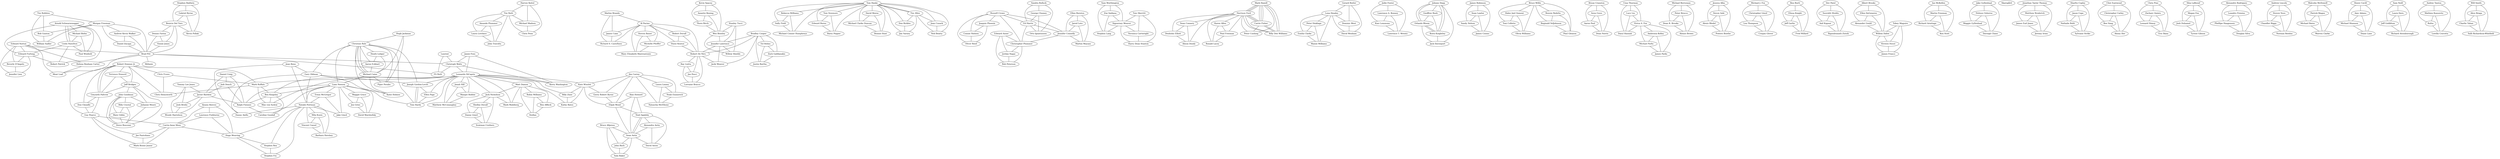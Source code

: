 graph G {
charset=utf8;
"Tim Robbins" -- "Morgan Freeman";
"Tim Robbins" -- "Bob Gunton";
"Tim Robbins" -- "William Sadler";
"Morgan Freeman" -- "Bob Gunton";
"Morgan Freeman" -- "William Sadler";
"Bob Gunton" -- "William Sadler";
"Christian Bale" -- "Heath Ledger";
"Christian Bale" -- "Aaron Eckhart";
"Christian Bale" -- "Michael Caine";
"Heath Ledger" -- "Aaron Eckhart";
"Heath Ledger" -- "Michael Caine";
"Aaron Eckhart" -- "Michael Caine";
"Leonardo DiCaprio" -- "Joseph Gordon-Levitt";
"Leonardo DiCaprio" -- "Ellen Page";
"Leonardo DiCaprio" -- "Tom Hardy";
"Joseph Gordon-Levitt" -- "Ellen Page";
"Joseph Gordon-Levitt" -- "Tom Hardy";
"Ellen Page" -- "Tom Hardy";
"Tim Roth" -- "Amanda Plummer";
"Tim Roth" -- "Laura Lovelace";
"Tim Roth" -- "John Travolta";
"Amanda Plummer" -- "Laura Lovelace";
"Amanda Plummer" -- "John Travolta";
"Laura Lovelace" -- "John Travolta";
"Edward Norton" -- "Brad Pitt";
"Edward Norton" -- "Helena Bonham Carter";
"Edward Norton" -- "Meat Loaf";
"Brad Pitt" -- "Helena Bonham Carter";
"Brad Pitt" -- "Meat Loaf";
"Helena Bonham Carter" -- "Meat Loaf";
"Alan Howard" -- "Elijah Wood";
"Alan Howard" -- "Noel Appleby";
"Alan Howard" -- "Sean Astin";
"Elijah Wood" -- "Noel Appleby";
"Elijah Wood" -- "Sean Astin";
"Noel Appleby" -- "Sean Astin";
"Noel Appleby" -- "Alexandra Astin";
"Noel Appleby" -- "Sean Astin";
"Noel Appleby" -- "David Aston";
"Alexandra Astin" -- "Sean Astin";
"Alexandra Astin" -- "David Aston";
"Sean Astin" -- "David Aston";
"Keanu Reeves" -- "Laurence Fishburne";
"Keanu Reeves" -- "Carrie-Anne Moss";
"Keanu Reeves" -- "Hugo Weaving";
"Laurence Fishburne" -- "Carrie-Anne Moss";
"Laurence Fishburne" -- "Hugo Weaving";
"Carrie-Anne Moss" -- "Hugo Weaving";
"Marlon Brando" -- "Al Pacino";
"Marlon Brando" -- "James Caan";
"Marlon Brando" -- "Richard S. Castellano";
"Al Pacino" -- "James Caan";
"Al Pacino" -- "Richard S. Castellano";
"James Caan" -- "Richard S. Castellano";
"Tom Hanks" -- "Rebecca Williams";
"Tom Hanks" -- "Sally Field";
"Tom Hanks" -- "Michael Conner Humphreys";
"Rebecca Williams" -- "Sally Field";
"Rebecca Williams" -- "Michael Conner Humphreys";
"Sally Field" -- "Michael Conner Humphreys";
"Christian Bale" -- "Gary Oldman";
"Christian Bale" -- "Tom Hardy";
"Christian Bale" -- "Joseph Gordon-Levitt";
"Gary Oldman" -- "Tom Hardy";
"Gary Oldman" -- "Joseph Gordon-Levitt";
"Tom Hardy" -- "Joseph Gordon-Levitt";
"Bruce Allpress" -- "Sean Astin";
"Bruce Allpress" -- "John Bach";
"Bruce Allpress" -- "Sala Baker";
"Sean Astin" -- "John Bach";
"Sean Astin" -- "Sala Baker";
"John Bach" -- "Sala Baker";
"Morgan Freeman" -- "Andrew Kevin Walker";
"Morgan Freeman" -- "Daniel Zacapa";
"Morgan Freeman" -- "Brad Pitt";
"Andrew Kevin Walker" -- "Daniel Zacapa";
"Andrew Kevin Walker" -- "Brad Pitt";
"Daniel Zacapa" -- "Brad Pitt";
"Russell Crowe" -- "Joaquin Phoenix";
"Russell Crowe" -- "Connie Nielsen";
"Russell Crowe" -- "Oliver Reed";
"Joaquin Phoenix" -- "Connie Nielsen";
"Joaquin Phoenix" -- "Oliver Reed";
"Connie Nielsen" -- "Oliver Reed";
"Christian Bale" -- "Michael Caine";
"Christian Bale" -- "Liam Neeson";
"Christian Bale" -- "Katie Holmes";
"Michael Caine" -- "Liam Neeson";
"Michael Caine" -- "Katie Holmes";
"Liam Neeson" -- "Katie Holmes";
"Robert Downey Jr." -- "Chris Evans";
"Robert Downey Jr." -- "Mark Ruffalo";
"Robert Downey Jr." -- "Chris Hemsworth";
"Chris Evans" -- "Mark Ruffalo";
"Chris Evans" -- "Chris Hemsworth";
"Mark Ruffalo" -- "Chris Hemsworth";
"Sam Worthington" -- "Zoe Saldana";
"Sam Worthington" -- "Sigourney Weaver";
"Sam Worthington" -- "Stephen Lang";
"Zoe Saldana" -- "Sigourney Weaver";
"Zoe Saldana" -- "Stephen Lang";
"Sigourney Weaver" -- "Stephen Lang";
"Mark Hamill" -- "Harrison Ford";
"Mark Hamill" -- "Carrie Fisher";
"Mark Hamill" -- "Peter Cushing";
"Harrison Ford" -- "Carrie Fisher";
"Harrison Ford" -- "Peter Cushing";
"Carrie Fisher" -- "Peter Cushing";
"Guy Pearce" -- "Carrie-Anne Moss";
"Guy Pearce" -- "Joe Pantoliano";
"Guy Pearce" -- "Mark Boone Junior";
"Carrie-Anne Moss" -- "Joe Pantoliano";
"Carrie-Anne Moss" -- "Mark Boone Junior";
"Joe Pantoliano" -- "Mark Boone Junior";
"Tom Hanks" -- "Tom Sizemore";
"Tom Hanks" -- "Edward Burns";
"Tom Hanks" -- "Barry Pepper";
"Tom Sizemore" -- "Edward Burns";
"Tom Sizemore" -- "Barry Pepper";
"Edward Burns" -- "Barry Pepper";
"Liam Neeson" -- "Ben Kingsley";
"Liam Neeson" -- "Ralph Fiennes";
"Liam Neeson" -- "Caroline Goodall";
"Ben Kingsley" -- "Ralph Fiennes";
"Ben Kingsley" -- "Caroline Goodall";
"Ralph Fiennes" -- "Caroline Goodall";
"Leonardo DiCaprio" -- "Matt Damon";
"Leonardo DiCaprio" -- "Jack Nicholson";
"Leonardo DiCaprio" -- "Mark Wahlberg";
"Matt Damon" -- "Jack Nicholson";
"Matt Damon" -- "Mark Wahlberg";
"Jack Nicholson" -- "Mark Wahlberg";
"Kevin Spacey" -- "Annette Bening";
"Kevin Spacey" -- "Thora Birch";
"Kevin Spacey" -- "Wes Bentley";
"Annette Bening" -- "Thora Birch";
"Annette Bening" -- "Wes Bentley";
"Thora Birch" -- "Wes Bentley";
"Lena Headey" -- "Peter Dinklage";
"Lena Headey" -- "Emilia Clarke";
"Lena Headey" -- "Maisie Williams";
"Peter Dinklage" -- "Emilia Clarke";
"Peter Dinklage" -- "Maisie Williams";
"Emilia Clarke" -- "Maisie Williams";
"Jamie Foxx" -- "Christoph Waltz";
"Jamie Foxx" -- "Leonardo DiCaprio";
"Jamie Foxx" -- "Kerry Washington";
"Christoph Waltz" -- "Leonardo DiCaprio";
"Christoph Waltz" -- "Kerry Washington";
"Leonardo DiCaprio" -- "Kerry Washington";
"Jodie Foster" -- "Lawrence A. Bonney";
"Jodie Foster" -- "Kasi Lemmons";
"Jodie Foster" -- "Lawrence T. Wrentz";
"Lawrence A. Bonney" -- "Kasi Lemmons";
"Lawrence A. Bonney" -- "Lawrence T. Wrentz";
"Kasi Lemmons" -- "Lawrence T. Wrentz";
"Johnny Depp" -- "Geoffrey Rush";
"Johnny Depp" -- "Orlando Bloom";
"Johnny Depp" -- "Keira Knightley";
"Geoffrey Rush" -- "Orlando Bloom";
"Geoffrey Rush" -- "Keira Knightley";
"Orlando Bloom" -- "Keira Knightley";
"Brad Pitt" -- Mélanie Laurent;
"Brad Pitt" -- "Christoph Waltz";
"Brad Pitt" -- "Eli Roth";
Mélanie Laurent -- "Christoph Waltz";
Mélanie Laurent -- "Eli Roth";
"Christoph Waltz" -- "Eli Roth";
"Hugh Jackman" -- "Christian Bale";
"Hugh Jackman" -- "Michael Caine";
"Hugh Jackman" -- "Piper Perabo";
"Christian Bale" -- "Michael Caine";
"Christian Bale" -- "Piper Perabo";
"Michael Caine" -- "Piper Perabo";
"Mark Hamill" -- "Harrison Ford";
"Mark Hamill" -- "Carrie Fisher";
"Mark Hamill" -- "Billy Dee Williams";
"Harrison Ford" -- "Carrie Fisher";
"Harrison Ford" -- "Billy Dee Williams";
"Carrie Fisher" -- "Billy Dee Williams";
"Leonardo DiCaprio" -- "Kate Winslet";
"Leonardo DiCaprio" -- "Billy Zane";
"Leonardo DiCaprio" -- "Kathy Bates";
"Kate Winslet" -- "Billy Zane";
"Kate Winslet" -- "Kathy Bates";
"Billy Zane" -- "Kathy Bates";
"Natalie Portman" -- "Hugo Weaving";
"Natalie Portman" -- "Stephen Rea";
"Natalie Portman" -- "Stephen Fry";
"Hugo Weaving" -- "Stephen Rea";
"Hugo Weaving" -- "Stephen Fry";
"Stephen Rea" -- "Stephen Fry";
"Edward Norton" -- "Edward Furlong";
"Edward Norton" -- "Beverly D'Angelo";
"Edward Norton" -- "Jennifer Lien";
"Edward Furlong" -- "Beverly D'Angelo";
"Edward Furlong" -- "Jennifer Lien";
"Beverly D'Angelo" -- "Jennifer Lien";
"Al Pacino" -- "Robert Duvall";
"Al Pacino" -- "Diane Keaton";
"Al Pacino" -- "Robert De Niro";
"Robert Duvall" -- "Diane Keaton";
"Robert Duvall" -- "Robert De Niro";
"Diane Keaton" -- "Robert De Niro";
"Arnold Schwarzenegger" -- "Linda Hamilton";
"Arnold Schwarzenegger" -- "Edward Furlong";
"Arnold Schwarzenegger" -- "Robert Patrick";
"Linda Hamilton" -- "Edward Furlong";
"Linda Hamilton" -- "Robert Patrick";
"Edward Furlong" -- "Robert Patrick";
"Stephen Baldwin" -- "Gabriel Byrne";
"Stephen Baldwin" -- "Benicio Del Toro";
"Stephen Baldwin" -- "Kevin Pollak";
"Gabriel Byrne" -- "Benicio Del Toro";
"Gabriel Byrne" -- "Kevin Pollak";
"Benicio Del Toro" -- "Kevin Pollak";
"James Robinson" -- "Sean Lawlor";
"James Robinson" -- "Sandy Nelson";
"James Robinson" -- "James Cosmo";
"Sean Lawlor" -- "Sandy Nelson";
"Sean Lawlor" -- "James Cosmo";
"Sandy Nelson" -- "James Cosmo";
"Robert De Niro" -- "Ray Liotta";
"Robert De Niro" -- "Joe Pesci";
"Robert De Niro" -- "Lorraine Bracco";
"Ray Liotta" -- "Joe Pesci";
"Ray Liotta" -- "Lorraine Bracco";
"Joe Pesci" -- "Lorraine Bracco";
"Bruce Willis" -- "Haley Joel Osment";
"Bruce Willis" -- "Toni Collette";
"Bruce Willis" -- "Olivia Williams";
"Haley Joel Osment" -- "Toni Collette";
"Haley Joel Osment" -- "Olivia Williams";
"Toni Collette" -- "Olivia Williams";
"Bryan Cranston" -- "Anna Gunn";
"Bryan Cranston" -- "Aaron Paul";
"Bryan Cranston" -- "Dean Norris";
"Anna Gunn" -- "Aaron Paul";
"Anna Gunn" -- "Dean Norris";
"Aaron Paul" -- "Dean Norris";
"Uma Thurman" -- "Lucy Liu";
"Uma Thurman" -- "Vivica A. Fox";
"Uma Thurman" -- "Daryl Hannah";
"Lucy Liu" -- "Vivica A. Fox";
"Lucy Liu" -- "Daryl Hannah";
"Vivica A. Fox" -- "Daryl Hannah";
"Tom Hanks" -- "David Morse";
"Tom Hanks" -- "Michael Clarke Duncan";
"Tom Hanks" -- "Bonnie Hunt";
"David Morse" -- "Michael Clarke Duncan";
"David Morse" -- "Bonnie Hunt";
"Michael Clarke Duncan" -- "Bonnie Hunt";
"Leonardo DiCaprio" -- "Mark Ruffalo";
"Leonardo DiCaprio" -- "Ben Kingsley";
"Leonardo DiCaprio" -- "Max von Sydow";
"Mark Ruffalo" -- "Ben Kingsley";
"Mark Ruffalo" -- "Max von Sydow";
"Ben Kingsley" -- "Max von Sydow";
"Jean Reno" -- "Gary Oldman";
"Jean Reno" -- "Natalie Portman";
"Jean Reno" -- "Danny Aiello";
"Gary Oldman" -- "Natalie Portman";
"Gary Oldman" -- "Danny Aiello";
"Natalie Portman" -- "Danny Aiello";
"Michael Berryman" -- "Peter Brocco";
"Michael Berryman" -- "Dean R. Brooks";
"Michael Berryman" -- "Alonzo Brown";
"Peter Brocco" -- "Dean R. Brooks";
"Peter Brocco" -- "Alonzo Brown";
"Dean R. Brooks" -- "Alonzo Brown";
"Stanley Tucci" -- "Wes Bentley";
"Stanley Tucci" -- "Jennifer Lawrence";
"Stanley Tucci" -- "Willow Shields";
"Wes Bentley" -- "Jennifer Lawrence";
"Wes Bentley" -- "Willow Shields";
"Jennifer Lawrence" -- "Willow Shields";
"Jessica Alba" -- "Devon Aoki";
"Jessica Alba" -- "Alexis Bledel";
"Jessica Alba" -- "Powers Boothe";
"Devon Aoki" -- "Alexis Bledel";
"Devon Aoki" -- "Powers Boothe";
"Alexis Bledel" -- "Powers Boothe";
"Michael J. Fox" -- "Christopher Lloyd";
"Michael J. Fox" -- "Lea Thompson";
"Michael J. Fox" -- "Crispin Glover";
"Christopher Lloyd" -- "Lea Thompson";
"Christopher Lloyd" -- "Crispin Glover";
"Lea Thompson" -- "Crispin Glover";
"Ben Burtt" -- "Elissa Knight";
"Ben Burtt" -- "Jeff Garlin";
"Ben Burtt" -- "Fred Willard";
"Elissa Knight" -- "Jeff Garlin";
"Elissa Knight" -- "Fred Willard";
"Jeff Garlin" -- "Fred Willard";
"Robert Downey Jr." -- "Terrence Howard";
"Robert Downey Jr." -- "Jeff Bridges";
"Robert Downey Jr." -- "Gwyneth Paltrow";
"Terrence Howard" -- "Jeff Bridges";
"Terrence Howard" -- "Gwyneth Paltrow";
"Jeff Bridges" -- "Gwyneth Paltrow";
"Jim Carrey" -- "Kate Winslet";
"Jim Carrey" -- "Gerry Robert Byrne";
"Jim Carrey" -- "Elijah Wood";
"Kate Winslet" -- "Gerry Robert Byrne";
"Kate Winslet" -- "Elijah Wood";
"Gerry Robert Byrne" -- "Elijah Wood";
"Dev Patel" -- "Saurabh Shukla";
"Dev Patel" -- "Anil Kapoor";
"Dev Patel" -- "Rajendranath Zutshi";
"Saurabh Shukla" -- "Anil Kapoor";
"Saurabh Shukla" -- "Rajendranath Zutshi";
"Anil Kapoor" -- "Rajendranath Zutshi";
"Harrison Ford" -- "Karen Allen";
"Harrison Ford" -- "Paul Freeman";
"Harrison Ford" -- "Ronald Lacey";
"Karen Allen" -- "Paul Freeman";
"Karen Allen" -- "Ronald Lacey";
"Paul Freeman" -- "Ronald Lacey";
"Jim Carrey" -- "Laura Linney";
"Jim Carrey" -- "Noah Emmerich";
"Jim Carrey" -- "Natascha McElhone";
"Laura Linney" -- "Noah Emmerich";
"Laura Linney" -- "Natascha McElhone";
"Noah Emmerich" -- "Natascha McElhone";
"Gerard Butler" -- "Lena Headey";
"Gerard Butler" -- "Dominic West";
"Gerard Butler" -- "David Wenham";
"Lena Headey" -- "Dominic West";
"Lena Headey" -- "David Wenham";
"Dominic West" -- "David Wenham";
"Albert Brooks" -- "Ellen DeGeneres";
"Albert Brooks" -- "Alexander Gould";
"Albert Brooks" -- "Willem Dafoe";
"Ellen DeGeneres" -- "Alexander Gould";
"Ellen DeGeneres" -- "Willem Dafoe";
"Alexander Gould" -- "Willem Dafoe";
"Harvey Keitel" -- "Tim Roth";
"Harvey Keitel" -- "Michael Madsen";
"Harvey Keitel" -- "Chris Penn";
"Tim Roth" -- "Michael Madsen";
"Tim Roth" -- "Chris Penn";
"Michael Madsen" -- "Chris Penn";
"Mark Hamill" -- "Harrison Ford";
"Mark Hamill" -- "Carrie Fisher";
"Mark Hamill" -- "Billy Dee Williams";
"Harrison Ford" -- "Carrie Fisher";
"Harrison Ford" -- "Billy Dee Williams";
"Carrie Fisher" -- "Billy Dee Williams";
"Ian McKellen" -- "Martin Freeman";
"Ian McKellen" -- "Richard Armitage";
"Ian McKellen" -- "Ken Stott";
"Martin Freeman" -- "Richard Armitage";
"Martin Freeman" -- "Ken Stott";
"Richard Armitage" -- "Ken Stott";
"Edward Asner" -- "Christopher Plummer";
"Edward Asner" -- "Jordan Nagai";
"Edward Asner" -- "Bob Peterson";
"Christopher Plummer" -- "Jordan Nagai";
"Christopher Plummer" -- "Bob Peterson";
"Jordan Nagai" -- "Bob Peterson";
"Benicio Del Toro" -- "Dennis Farina";
"Benicio Del Toro" -- "Vinnie Jones";
"Benicio Del Toro" -- "Brad Pitt";
"Dennis Farina" -- "Vinnie Jones";
"Dennis Farina" -- "Brad Pitt";
"Vinnie Jones" -- "Brad Pitt";
"Tommy Lee Jones" -- "Javier Bardem";
"Tommy Lee Jones" -- "Josh Brolin";
"Tommy Lee Jones" -- "Woody Harrelson";
"Javier Bardem" -- "Josh Brolin";
"Javier Bardem" -- "Woody Harrelson";
"Josh Brolin" -- "Woody Harrelson";
"Bruce Willis" -- "Bonnie Bedelia";
"Bruce Willis" -- "Reginald VelJohnson";
"Bruce Willis" -- "Paul Gleason";
"Bonnie Bedelia" -- "Reginald VelJohnson";
"Bonnie Bedelia" -- "Paul Gleason";
"Reginald VelJohnson" -- "Paul Gleason";
"Jake Gyllenhaal" -- "Holmes Osborne";
"Jake Gyllenhaal" -- "Maggie Gyllenhaal";
"Jake Gyllenhaal" -- "Daveigh Chase";
"Holmes Osborne" -- "Maggie Gyllenhaal";
"Holmes Osborne" -- "Daveigh Chase";
"Maggie Gyllenhaal" -- "Daveigh Chase";
"Matt Damon" -- "Robin Williams";
"Matt Damon" -- "Ben Affleck";
"Matt Damon" -- Stellan Skarsgård;
"Robin Williams" -- "Ben Affleck";
"Robin Williams" -- Stellan Skarsgård;
"Ben Affleck" -- Stellan Skarsgård;
"Bradley Cooper" -- "Ed Helms";
"Bradley Cooper" -- "Zach Galifianakis";
"Bradley Cooper" -- "Justin Bartha";
"Ed Helms" -- "Zach Galifianakis";
"Ed Helms" -- "Justin Bartha";
"Zach Galifianakis" -- "Justin Bartha";
"Jack Nicholson" -- "Shelley Duvall";
"Jack Nicholson" -- "Danny Lloyd";
"Jack Nicholson" -- "Scatman Crothers";
"Shelley Duvall" -- "Danny Lloyd";
"Shelley Duvall" -- "Scatman Crothers";
"Danny Lloyd" -- "Scatman Crothers";
"Jonathan Taylor Thomas" -- "Matthew Broderick";
"Jonathan Taylor Thomas" -- "James Earl Jones";
"Jonathan Taylor Thomas" -- "Jeremy Irons";
"Matthew Broderick" -- "James Earl Jones";
"Matthew Broderick" -- "Jeremy Irons";
"James Earl Jones" -- "Jeremy Irons";
"Tom Hanks" -- "Tim Allen";
"Tom Hanks" -- "Don Rickles";
"Tom Hanks" -- "Jim Varney";
"Tim Allen" -- "Don Rickles";
"Tim Allen" -- "Jim Varney";
"Don Rickles" -- "Jim Varney";
"Arnold Schwarzenegger" -- "Michael Biehn";
"Arnold Schwarzenegger" -- "Linda Hamilton";
"Arnold Schwarzenegger" -- "Paul Winfield";
"Michael Biehn" -- "Linda Hamilton";
"Michael Biehn" -- "Paul Winfield";
"Linda Hamilton" -- "Paul Winfield";
"Natalie Portman" -- "Mila Kunis";
"Natalie Portman" -- "Vincent Cassel";
"Natalie Portman" -- "Barbara Hershey";
"Mila Kunis" -- "Vincent Cassel";
"Mila Kunis" -- "Barbara Hershey";
"Vincent Cassel" -- "Barbara Hershey";
"Ellen Burstyn" -- "Jared Leto";
"Ellen Burstyn" -- "Jennifer Connelly";
"Ellen Burstyn" -- "Marlon Wayans";
"Jared Leto" -- "Jennifer Connelly";
"Jared Leto" -- "Marlon Wayans";
"Jennifer Connelly" -- "Marlon Wayans";
"Sharlto Copley" -- "Jason Cope";
"Sharlto Copley" -- "Nathalie Boltt";
"Sharlto Copley" -- "Sylvaine Strike";
"Jason Cope" -- "Nathalie Boltt";
"Jason Cope" -- "Sylvaine Strike";
"Nathalie Boltt" -- "Sylvaine Strike";
"Clint Eastwood" -- "Christopher Carley";
"Clint Eastwood" -- "Bee Vang";
"Clint Eastwood" -- "Ahney Her";
"Christopher Carley" -- "Bee Vang";
"Christopher Carley" -- "Ahney Her";
"Bee Vang" -- "Ahney Her";
"Chris Pine" -- "Zachary Quinto";
"Chris Pine" -- "Leonard Nimoy";
"Chris Pine" -- "Eric Bana";
"Zachary Quinto" -- "Leonard Nimoy";
"Zachary Quinto" -- "Eric Bana";
"Leonard Nimoy" -- "Eric Bana";
"Russell Crowe" -- "Ed Harris";
"Russell Crowe" -- "Jennifer Connelly";
"Russell Crowe" -- "Christopher Plummer";
"Ed Harris" -- "Jennifer Connelly";
"Ed Harris" -- "Christopher Plummer";
"Jennifer Connelly" -- "Christopher Plummer";
"Leonardo DiCaprio" -- "Jonah Hill";
"Leonardo DiCaprio" -- "Margot Robbie";
"Leonardo DiCaprio" -- "Matthew McConaughey";
"Jonah Hill" -- "Margot Robbie";
"Jonah Hill" -- "Matthew McConaughey";
"Margot Robbie" -- "Matthew McConaughey";
"Shia LaBeouf" -- "Megan Fox";
"Shia LaBeouf" -- "Josh Duhamel";
"Shia LaBeouf" -- "Tyrese Gibson";
"Megan Fox" -- "Josh Duhamel";
"Megan Fox" -- "Tyrese Gibson";
"Josh Duhamel" -- "Tyrese Gibson";
"Tobey Maguire" -- "Willem Dafoe";
"Tobey Maguire" -- "Kirsten Dunst";
"Tobey Maguire" -- "James Franco";
"Willem Dafoe" -- "Kirsten Dunst";
"Willem Dafoe" -- "James Franco";
"Kirsten Dunst" -- "James Franco";
"Tom Skerritt" -- "Sigourney Weaver";
"Tom Skerritt" -- "Veronica Cartwright";
"Tom Skerritt" -- "Harry Dean Stanton";
"Sigourney Weaver" -- "Veronica Cartwright";
"Sigourney Weaver" -- "Harry Dean Stanton";
"Veronica Cartwright" -- "Harry Dean Stanton";
"Sandra Bullock" -- "George Clooney";
"Sandra Bullock" -- "Ed Harris";
"Sandra Bullock" -- "Orto Ignatiussen";
"George Clooney" -- "Ed Harris";
"George Clooney" -- "Orto Ignatiussen";
"Ed Harris" -- "Orto Ignatiussen";
"Alexandre Rodrigues" -- "Leandro Firmino";
"Alexandre Rodrigues" -- "Phellipe Haagensen";
"Alexandre Rodrigues" -- "Douglas Silva";
"Leandro Firmino" -- "Phellipe Haagensen";
"Leandro Firmino" -- "Douglas Silva";
"Phellipe Haagensen" -- "Douglas Silva";
"Andrew Lincoln" -- "Steven Yeun";
"Andrew Lincoln" -- "Chandler Riggs";
"Andrew Lincoln" -- "Norman Reedus";
"Steven Yeun" -- "Chandler Riggs";
"Steven Yeun" -- "Norman Reedus";
"Chandler Riggs" -- "Norman Reedus";
"Malcolm McDowell" -- "Patrick Magee";
"Malcolm McDowell" -- "Michael Bates";
"Malcolm McDowell" -- "Warren Clarke";
"Patrick Magee" -- "Michael Bates";
"Patrick Magee" -- "Warren Clarke";
"Michael Bates" -- "Warren Clarke";
"John Goodman" -- "Billy Crystal";
"John Goodman" -- "Mary Gibbs";
"John Goodman" -- "Steve Buscemi";
"Billy Crystal" -- "Mary Gibbs";
"Billy Crystal" -- "Steve Buscemi";
"Mary Gibbs" -- "Steve Buscemi";
"Henry Cavill" -- "Amy Adams";
"Henry Cavill" -- "Michael Shannon";
"Henry Cavill" -- "Diane Lane";
"Amy Adams" -- "Michael Shannon";
"Amy Adams" -- "Diane Lane";
"Michael Shannon" -- "Diane Lane";
"Sam Neill" -- "Laura Dern";
"Sam Neill" -- "Jeff Goldblum";
"Sam Neill" -- "Richard Attenborough";
"Laura Dern" -- "Jeff Goldblum";
"Laura Dern" -- "Richard Attenborough";
"Jeff Goldblum" -- "Richard Attenborough";
"Johnny Depp" -- "Orlando Bloom";
"Johnny Depp" -- "Keira Knightley";
"Johnny Depp" -- "Jack Davenport";
"Orlando Bloom" -- "Keira Knightley";
"Orlando Bloom" -- "Jack Davenport";
"Keira Knightley" -- "Jack Davenport";
"Jeff Bridges" -- "John Goodman";
"Jeff Bridges" -- "Julianne Moore";
"Jeff Bridges" -- "Steve Buscemi";
"John Goodman" -- "Julianne Moore";
"John Goodman" -- "Steve Buscemi";
"Julianne Moore" -- "Steve Buscemi";
"Al Pacino" -- "Steven Bauer";
"Al Pacino" -- "Michelle Pfeiffer";
"Al Pacino" -- "Mary Elizabeth Mastrantonio";
"Steven Bauer" -- "Michelle Pfeiffer";
"Steven Bauer" -- "Mary Elizabeth Mastrantonio";
"Michelle Pfeiffer" -- "Mary Elizabeth Mastrantonio";
"Audrey Tautou" -- "Mathieu Kassovitz";
"Audrey Tautou" -- Rufus;
"Audrey Tautou" -- "Lorella Cravotta";
"Mathieu Kassovitz" -- Rufus;
"Mathieu Kassovitz" -- "Lorella Cravotta";
Rufus -- "Lorella Cravotta";
"Vivica A. Fox" -- "Ambrosia Kelley";
"Vivica A. Fox" -- "Michael Parks";
"Vivica A. Fox" -- "James Parks";
"Ambrosia Kelley" -- "Michael Parks";
"Ambrosia Kelley" -- "James Parks";
"Michael Parks" -- "James Parks";
"Daniel Craig" -- "Judi Dench";
"Daniel Craig" -- "Javier Bardem";
"Daniel Craig" -- "Ralph Fiennes";
"Judi Dench" -- "Javier Bardem";
"Judi Dench" -- "Ralph Fiennes";
"Javier Bardem" -- "Ralph Fiennes";
"Will Smith" -- "Alice Braga";
"Will Smith" -- "Charlie Tahan";
"Will Smith" -- "Salli Richardson-Whitfield";
"Alice Braga" -- "Charlie Tahan";
"Alice Braga" -- "Salli Richardson-Whitfield";
"Charlie Tahan" -- "Salli Richardson-Whitfield";
"Bradley Cooper" -- "Jennifer Lawrence";
"Bradley Cooper" -- "Robert De Niro";
"Bradley Cooper" -- "Jacki Weaver";
"Jennifer Lawrence" -- "Robert De Niro";
"Jennifer Lawrence" -- "Jacki Weaver";
"Robert De Niro" -- "Jacki Weaver";
"Liam Neeson" -- "Ewan McGregor";
"Liam Neeson" -- "Natalie Portman";
"Liam Neeson" -- "Jake Lloyd";
"Ewan McGregor" -- "Natalie Portman";
"Ewan McGregor" -- "Jake Lloyd";
"Natalie Portman" -- "Jake Lloyd";
"Robert Downey Jr." -- "Gwyneth Paltrow";
"Robert Downey Jr." -- "Don Cheadle";
"Robert Downey Jr." -- "Guy Pearce";
"Gwyneth Paltrow" -- "Don Cheadle";
"Gwyneth Paltrow" -- "Guy Pearce";
"Don Cheadle" -- "Guy Pearce";
"Liam Neeson" -- "Maggie Grace";
"Liam Neeson" -- "Jon Gries";
"Liam Neeson" -- "David Warshofsky";
"Maggie Grace" -- "Jon Gries";
"Maggie Grace" -- "David Warshofsky";
"Jon Gries" -- "David Warshofsky";
"Harrison Ford" -- "Sean Connery";
"Harrison Ford" -- "Denholm Elliott";
"Harrison Ford" -- "Alison Doody";
"Sean Connery" -- "Denholm Elliott";
"Sean Connery" -- "Alison Doody";
"Denholm Elliott" -- "Alison Doody";
"Tom Hanks" -- "Tim Allen";
"Tom Hanks" -- "Joan Cusack";
"Tom Hanks" -- "Ned Beatty";
"Tim Allen" -- "Joan Cusack";
"Tim Allen" -- "Ned Beatty";
"Joan Cusack" -- "Ned Beatty";
}

